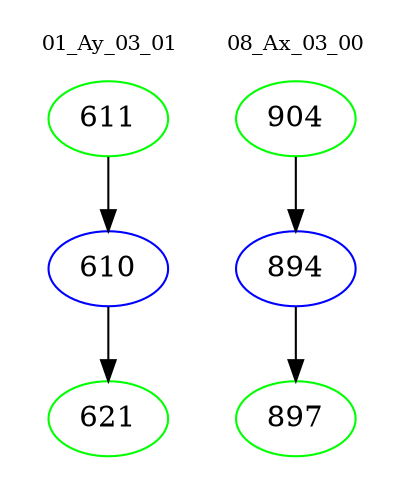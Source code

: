 digraph{
subgraph cluster_0 {
color = white
label = "01_Ay_03_01";
fontsize=10;
T0_611 [label="611", color="green"]
T0_611 -> T0_610 [color="black"]
T0_610 [label="610", color="blue"]
T0_610 -> T0_621 [color="black"]
T0_621 [label="621", color="green"]
}
subgraph cluster_1 {
color = white
label = "08_Ax_03_00";
fontsize=10;
T1_904 [label="904", color="green"]
T1_904 -> T1_894 [color="black"]
T1_894 [label="894", color="blue"]
T1_894 -> T1_897 [color="black"]
T1_897 [label="897", color="green"]
}
}

